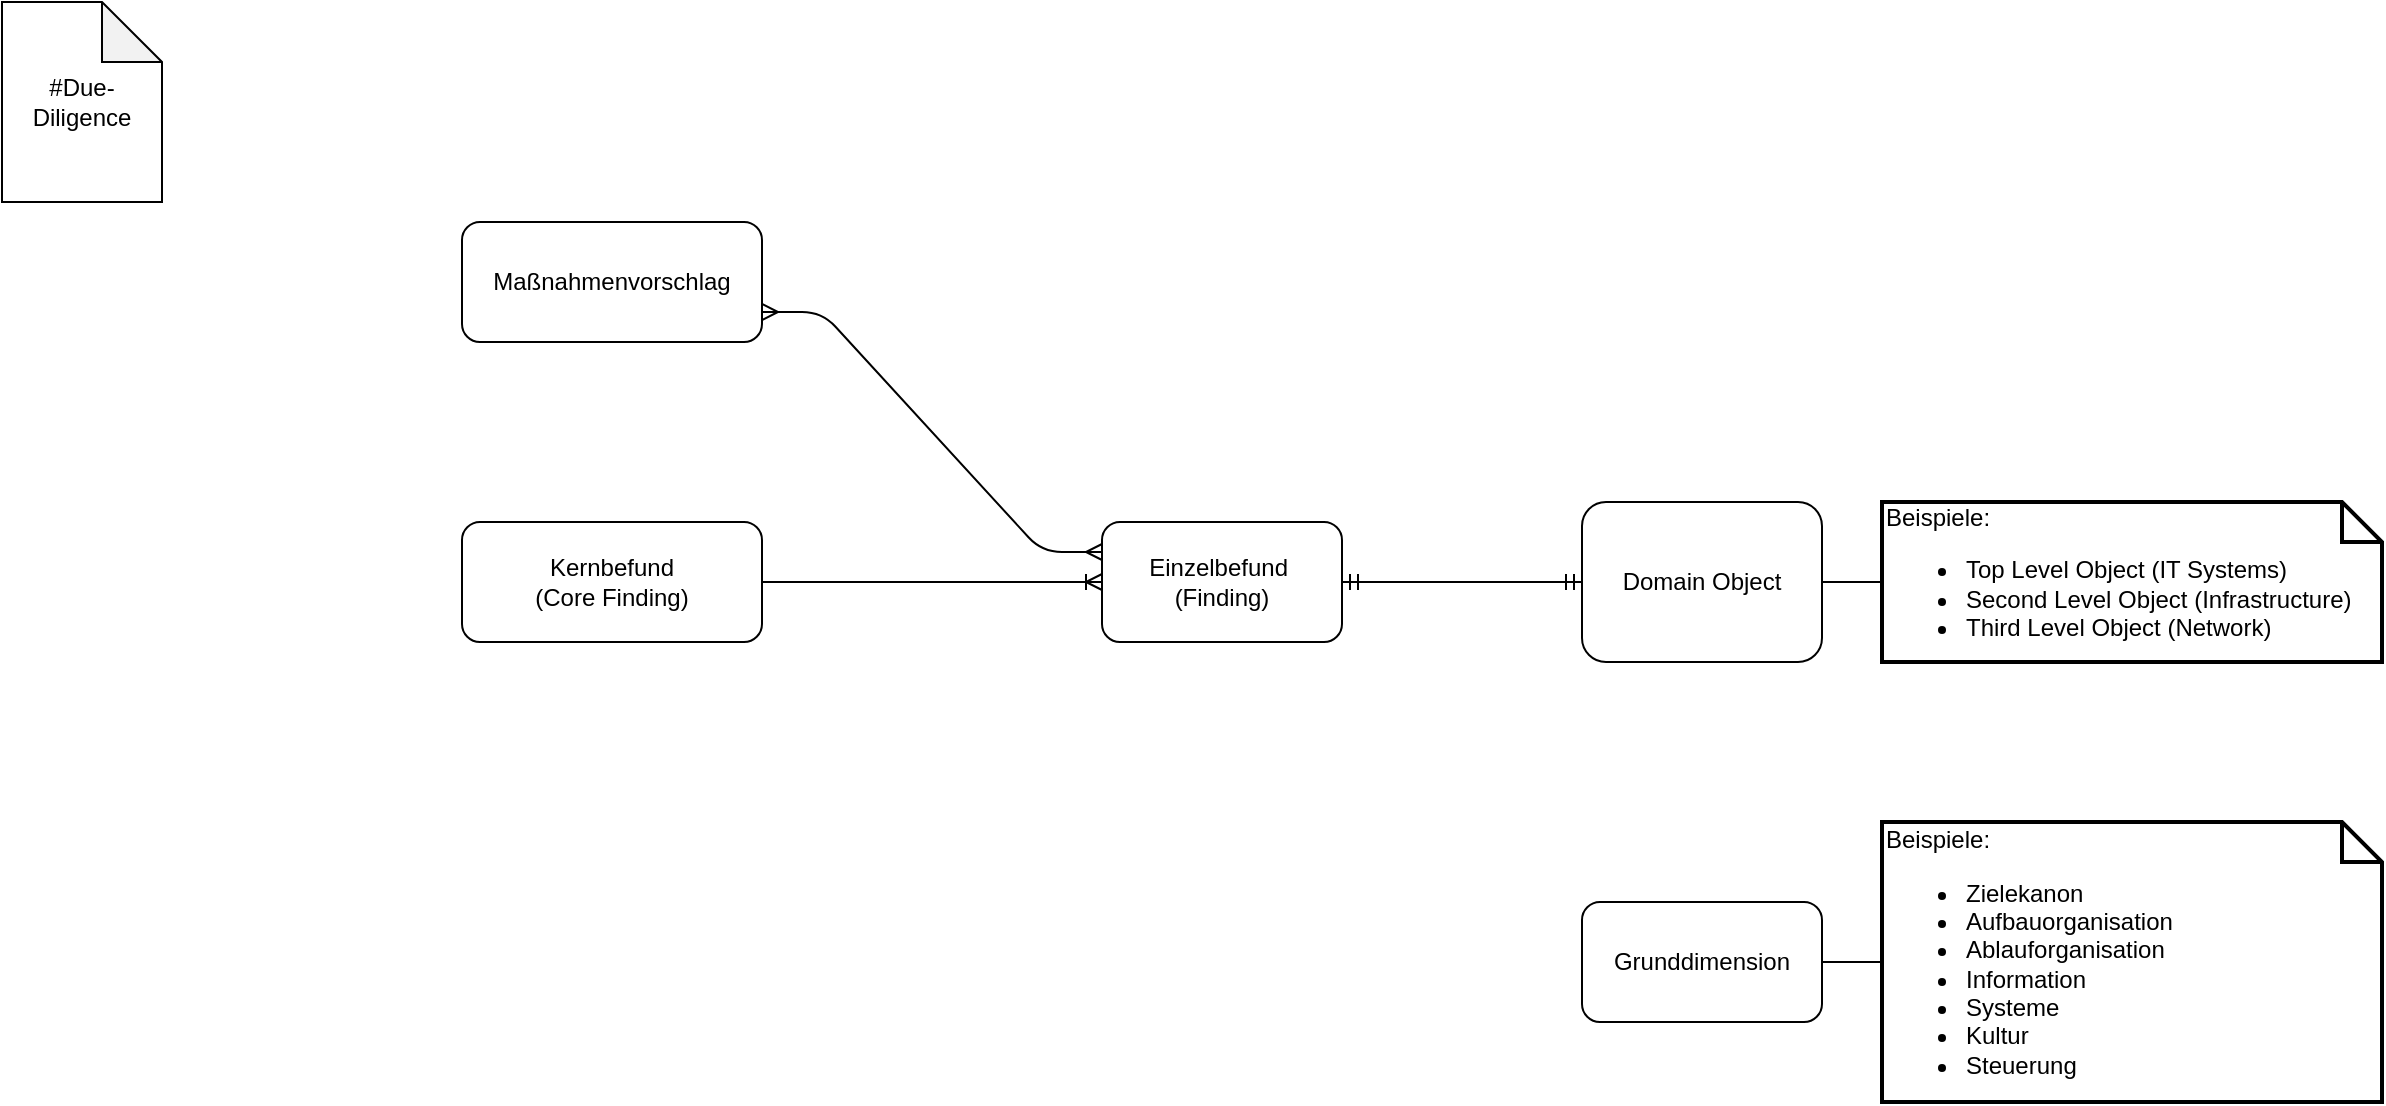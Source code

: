 <mxfile version="12.2.0" type="github" pages="1">
  <diagram name="Page-1" id="929967ad-93f9-6ef4-fab6-5d389245f69c">
    <mxGraphModel dx="932" dy="609" grid="1" gridSize="10" guides="1" tooltips="1" connect="1" arrows="1" fold="1" page="1" pageScale="1.5" pageWidth="1169" pageHeight="826" background="none" math="0" shadow="0">
      <root>
        <mxCell id="0" style=";html=1;"/>
        <mxCell id="1" style=";html=1;" parent="0"/>
        <mxCell id="qnOQvaU5ANPELIPOEbjf-1" value="#Due-Diligence" style="shape=note;whiteSpace=wrap;html=1;backgroundOutline=1;darkOpacity=0.05;" parent="1" vertex="1">
          <mxGeometry x="10" y="10" width="80" height="100" as="geometry"/>
        </mxCell>
        <mxCell id="lpoHIjDjbp7n_Nv5GESF-1" value="&lt;span style=&quot;white-space: normal&quot;&gt;Einzelbefund&amp;nbsp;&lt;/span&gt;&lt;br style=&quot;white-space: normal&quot;&gt;&lt;span style=&quot;white-space: normal&quot;&gt;(Finding)&lt;/span&gt;" style="rounded=1;whiteSpace=wrap;html=1;" vertex="1" parent="1">
          <mxGeometry x="560" y="270" width="120" height="60" as="geometry"/>
        </mxCell>
        <mxCell id="lpoHIjDjbp7n_Nv5GESF-24" style="edgeStyle=orthogonalEdgeStyle;rounded=1;comic=0;jumpStyle=arc;jumpSize=9;orthogonalLoop=1;jettySize=auto;html=1;exitX=1;exitY=0.5;exitDx=0;exitDy=0;entryX=0;entryY=0.5;entryDx=0;entryDy=0;entryPerimeter=0;shadow=0;startSize=0;endArrow=none;endFill=0;strokeColor=#000000;" edge="1" parent="1" source="lpoHIjDjbp7n_Nv5GESF-2" target="lpoHIjDjbp7n_Nv5GESF-23">
          <mxGeometry relative="1" as="geometry"/>
        </mxCell>
        <mxCell id="lpoHIjDjbp7n_Nv5GESF-2" value="Grunddimension" style="rounded=1;whiteSpace=wrap;html=1;" vertex="1" parent="1">
          <mxGeometry x="800" y="460" width="120" height="60" as="geometry"/>
        </mxCell>
        <mxCell id="lpoHIjDjbp7n_Nv5GESF-3" value="Kernbefund&lt;br&gt;(Core Finding)" style="rounded=1;whiteSpace=wrap;html=1;" vertex="1" parent="1">
          <mxGeometry x="240" y="270" width="150" height="60" as="geometry"/>
        </mxCell>
        <mxCell id="lpoHIjDjbp7n_Nv5GESF-4" value="" style="edgeStyle=entityRelationEdgeStyle;fontSize=12;html=1;endArrow=ERoneToMany;entryX=0;entryY=0.5;entryDx=0;entryDy=0;" edge="1" parent="1" source="lpoHIjDjbp7n_Nv5GESF-3" target="lpoHIjDjbp7n_Nv5GESF-1">
          <mxGeometry width="100" height="100" relative="1" as="geometry">
            <mxPoint x="260" y="480" as="sourcePoint"/>
            <mxPoint x="360" y="380" as="targetPoint"/>
          </mxGeometry>
        </mxCell>
        <mxCell id="lpoHIjDjbp7n_Nv5GESF-22" style="edgeStyle=orthogonalEdgeStyle;rounded=1;jumpStyle=arc;orthogonalLoop=1;jettySize=auto;html=1;exitX=1;exitY=0.5;exitDx=0;exitDy=0;entryX=0;entryY=0.5;entryDx=0;entryDy=0;entryPerimeter=0;startSize=0;endArrow=none;endFill=0;strokeColor=#000000;shadow=0;comic=0;jumpSize=9;fillColor=#008a00;" edge="1" parent="1" source="lpoHIjDjbp7n_Nv5GESF-5" target="lpoHIjDjbp7n_Nv5GESF-6">
          <mxGeometry relative="1" as="geometry"/>
        </mxCell>
        <mxCell id="lpoHIjDjbp7n_Nv5GESF-5" value="Domain Object" style="rounded=1;whiteSpace=wrap;html=1;align=center;" vertex="1" parent="1">
          <mxGeometry x="800" y="260" width="120" height="80" as="geometry"/>
        </mxCell>
        <mxCell id="lpoHIjDjbp7n_Nv5GESF-6" value="&lt;span style=&quot;font-size: 12px&quot;&gt;Beispiele:&amp;nbsp;&lt;/span&gt;&lt;br style=&quot;font-size: 12px&quot;&gt;&lt;ul style=&quot;font-size: 12px&quot;&gt;&lt;li&gt;Top Level Object (IT Systems)&lt;/li&gt;&lt;li&gt;Second Level Object (Infrastructure)&lt;/li&gt;&lt;li&gt;Third Level Object (Network)&lt;/li&gt;&lt;/ul&gt;" style="shape=note;strokeWidth=2;fontSize=14;size=20;whiteSpace=wrap;html=1;align=left;" vertex="1" parent="1">
          <mxGeometry x="950" y="260" width="250" height="80" as="geometry"/>
        </mxCell>
        <mxCell id="lpoHIjDjbp7n_Nv5GESF-7" value="Maßnahmenvorschlag" style="rounded=1;html=1;whiteSpace=wrap;" vertex="1" parent="1">
          <mxGeometry x="240" y="120" width="150" height="60" as="geometry"/>
        </mxCell>
        <mxCell id="lpoHIjDjbp7n_Nv5GESF-17" value="" style="edgeStyle=entityRelationEdgeStyle;fontSize=12;html=1;endArrow=ERmandOne;startArrow=ERmandOne;strokeColor=#000000;exitX=1;exitY=0.5;exitDx=0;exitDy=0;" edge="1" parent="1" source="lpoHIjDjbp7n_Nv5GESF-1" target="lpoHIjDjbp7n_Nv5GESF-5">
          <mxGeometry width="100" height="100" relative="1" as="geometry">
            <mxPoint x="670" y="400" as="sourcePoint"/>
            <mxPoint x="770" y="300" as="targetPoint"/>
          </mxGeometry>
        </mxCell>
        <mxCell id="lpoHIjDjbp7n_Nv5GESF-21" value="" style="edgeStyle=entityRelationEdgeStyle;fontSize=12;html=1;endArrow=ERmany;startArrow=ERmany;strokeColor=#000000;exitX=1;exitY=0.75;exitDx=0;exitDy=0;entryX=0;entryY=0.25;entryDx=0;entryDy=0;" edge="1" parent="1" source="lpoHIjDjbp7n_Nv5GESF-7" target="lpoHIjDjbp7n_Nv5GESF-1">
          <mxGeometry width="100" height="100" relative="1" as="geometry">
            <mxPoint x="920" y="130" as="sourcePoint"/>
            <mxPoint x="640" y="230" as="targetPoint"/>
          </mxGeometry>
        </mxCell>
        <mxCell id="lpoHIjDjbp7n_Nv5GESF-23" value="&lt;span style=&quot;font-size: 12px&quot;&gt;Beispiele:&amp;nbsp;&lt;/span&gt;&lt;br style=&quot;font-size: 12px&quot;&gt;&lt;ul style=&quot;font-size: 12px&quot;&gt;&lt;li&gt;Zielekanon&lt;/li&gt;&lt;li&gt;Aufbauorganisation&lt;/li&gt;&lt;li&gt;Ablauforganisation&lt;/li&gt;&lt;li&gt;Information&lt;/li&gt;&lt;li&gt;Systeme&lt;/li&gt;&lt;li&gt;Kultur&lt;/li&gt;&lt;li&gt;Steuerung&lt;/li&gt;&lt;/ul&gt;" style="shape=note;strokeWidth=2;fontSize=14;size=20;whiteSpace=wrap;html=1;align=left;" vertex="1" parent="1">
          <mxGeometry x="950" y="420" width="250" height="140" as="geometry"/>
        </mxCell>
      </root>
    </mxGraphModel>
  </diagram>
</mxfile>
